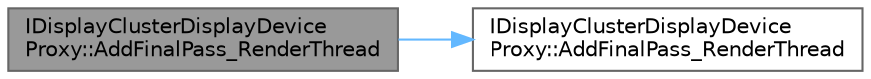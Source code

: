 digraph "IDisplayClusterDisplayDeviceProxy::AddFinalPass_RenderThread"
{
 // INTERACTIVE_SVG=YES
 // LATEX_PDF_SIZE
  bgcolor="transparent";
  edge [fontname=Helvetica,fontsize=10,labelfontname=Helvetica,labelfontsize=10];
  node [fontname=Helvetica,fontsize=10,shape=box,height=0.2,width=0.4];
  rankdir="LR";
  Node1 [id="Node000001",label="IDisplayClusterDisplayDevice\lProxy::AddFinalPass_RenderThread",height=0.2,width=0.4,color="gray40", fillcolor="grey60", style="filled", fontcolor="black",tooltip="Add render pass at the end of nDisplay pipeline."];
  Node1 -> Node2 [id="edge1_Node000001_Node000002",color="steelblue1",style="solid",tooltip=" "];
  Node2 [id="Node000002",label="IDisplayClusterDisplayDevice\lProxy::AddFinalPass_RenderThread",height=0.2,width=0.4,color="grey40", fillcolor="white", style="filled",URL="$df/d0a/classIDisplayClusterDisplayDeviceProxy.html#a350b80a969b248ae1bc863228f682102",tooltip="Add render pass at the end of nDisplay pipeline."];
}
